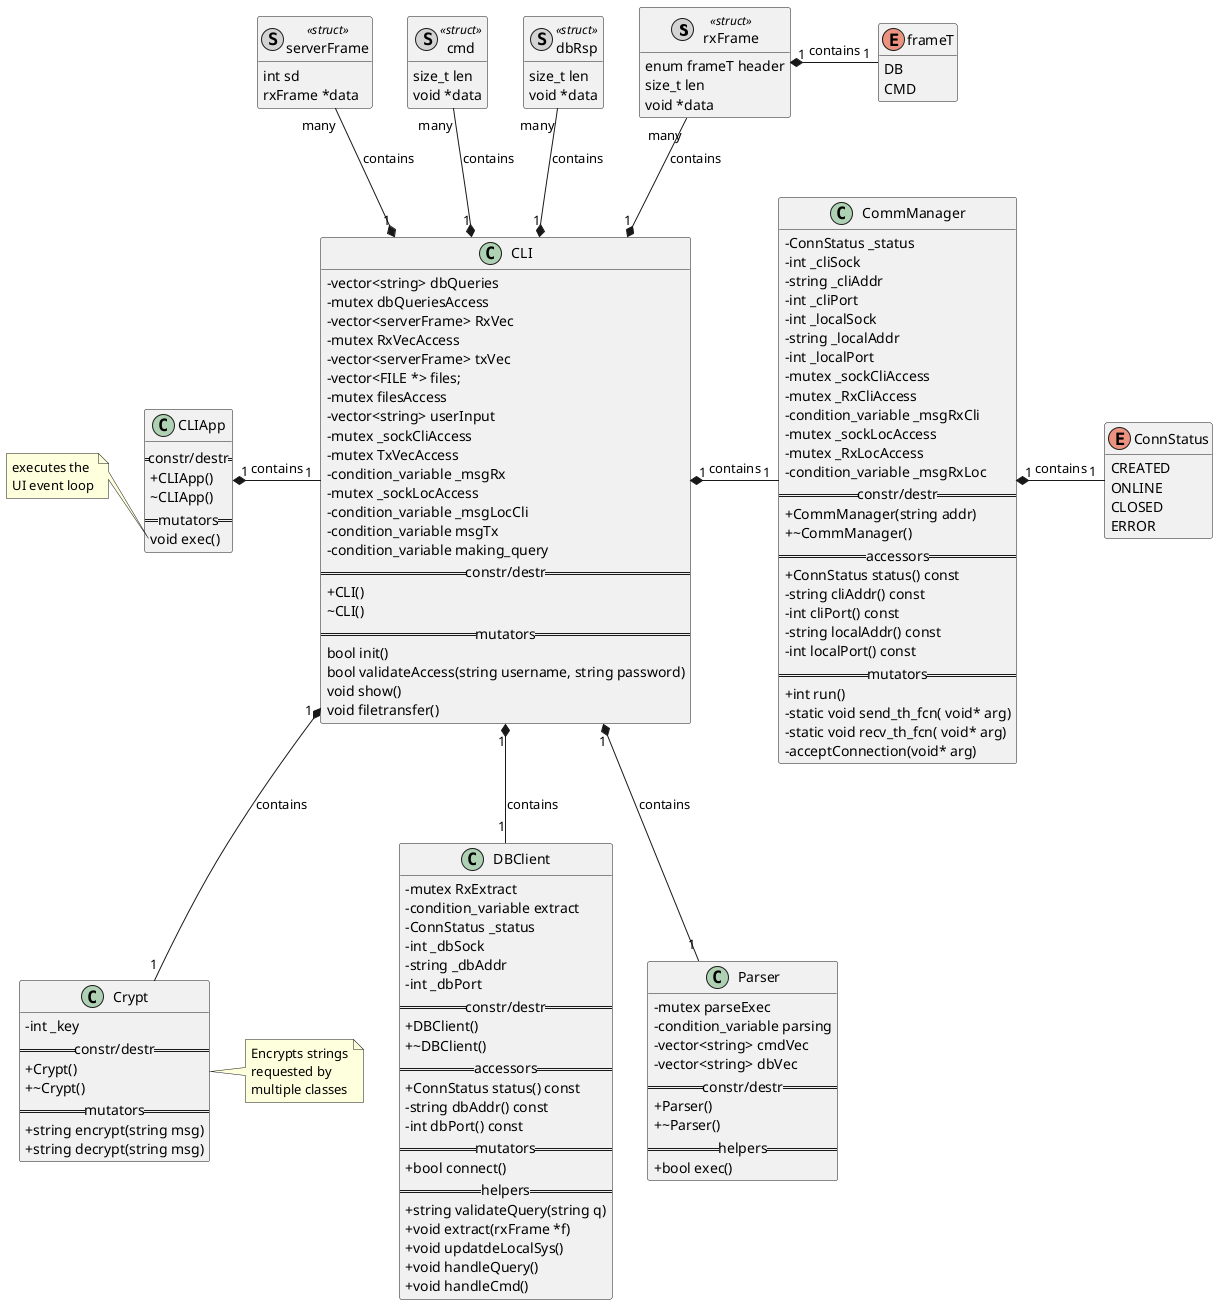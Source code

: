 @startuml
'' ---------------- THEMES (some only work on the web server) -----------
''!theme plain
''!theme toy
''!theme spacelab
''!theme mars (does not work)
'' -------------------- Splitting into several files -----------
'page 2x2
'skinparam pageMargin 10
'skinparam pageExternalColor gray
'skinparam pageBorderColor black
'' --------------------------------------------------------------
'' remove attributes and methods icons
skinparam classAttributeIconSize 0
'' --------------------------------------------------------------
'' ------- defining elements --------
''interface       interface
'' ------- structures
''class Ad_DB <<(S,#FF7700)struct>>
''class User_DB <<(S,#FF7700)struct>>
''class Station <<(S,#FF7700)struct>>
hide <<struct>> methods
hide enum methods
''hide <<struct>> circle
''class Ad_DB {
''+FILE vid_f
''+fragType frag
''+bool rented
''}
''
''class User_DB{
''+bool admin
''+char* name
''+char* encrypted_pass
''}
class rxFrame <<(S,lightgrey)struct>>{
enum frameT header
size_t len
void *data
}
class dbRsp <<(S,lightgrey)struct>>{
size_t len
void *data
}
class cmd <<(S,lightgrey)struct>>{
size_t len
void *data
}
class serverFrame <<(S,lightgrey)struct>>{
int sd
rxFrame *data
}
' ---------

enum ConnStatus{
CREATED
ONLINE
CLOSED
ERROR
}

enum frameT{
DB
CMD
}
'' ---------


'' -------- Classes 
'' APP
''class AppManager{
''    - UIApp uiApp()
''    - UIWidget win()
''}
class CLIApp{
    == constr/destr ==
    +CLIApp()
    ~CLIApp()
    == mutators ==
    void exec()
}
    note left of CLIApp::exec
    executes the 
    UI event loop
    end note
class CLI{
  - vector<string> dbQueries
  - mutex dbQueriesAccess
  - vector<serverFrame> RxVec
  - mutex RxVecAccess
  - vector<serverFrame> txVec
  - vector<FILE *> files;
  - mutex filesAccess 
  - vector<string> userInput
  - mutex _sockCliAccess
  - mutex TxVecAccess
  - condition_variable _msgRx
  - mutex _sockLocAccess
  - condition_variable _msgLocCli
  - condition_variable msgTx
  - condition_variable making_query 
  == constr/destr ==
  +CLI()
  ~CLI()
  == mutators ==
  bool init()
  bool validateAccess(string username, string password)
  void show()
  void filetransfer()
}


'' Crypt
class Crypt{
  -int _key
  == constr/destr ==
  +Crypt()
  +~Crypt()
  == mutators ==
  + string encrypt(string msg)
  + string decrypt(string msg)
}
note right of Crypt
Encrypts strings
requested by
multiple classes
end note
'' COMM MANAGER
class CommManager{
  -ConnStatus _status
  -int _cliSock
  -string _cliAddr
  -int _cliPort
  -int _localSock
  -string _localAddr
  -int _localPort
  -mutex _sockCliAccess
  -mutex _RxCliAccess
  -condition_variable _msgRxCli
  -mutex _sockLocAccess
  -mutex _RxLocAccess
  -condition_variable _msgRxLoc
  == constr/destr ==
  +CommManager(string addr)
  +~CommManager()
  == accessors ==
  + ConnStatus status() const
  - string cliAddr() const
  - int cliPort() const
  - string localAddr() const
  - int localPort() const
  == mutators ==
  + int run()
  - static void send_th_fcn( void* arg)
  - static void recv_th_fcn( void* arg)
  - acceptConnection(void* arg)
''  + int Send(int sd, const void *obj, size_t len);
''  + int Recv(int sd, void *obj, size_t len);
}
'' DB Client
class DBClient{
  -mutex RxExtract
  -condition_variable extract
  -ConnStatus _status
  -int _dbSock
  -string _dbAddr
  -int _dbPort
  == constr/destr ==
  +DBClient()
  +~DBClient()
  == accessors ==
  + ConnStatus status() const
  - string dbAddr() const
  - int dbPort() const
  == mutators ==
  + bool connect()
  == helpers ==
  + string validateQuery(string q)
  + void extract(rxFrame *f)
  + void updatdeLocalSys()
  + void handleQuery()
  + void handleCmd()
}
class Parser{
  -mutex parseExec
  -condition_variable parsing
  - vector<string> cmdVec
  - vector<string> dbVec
  == constr/destr ==
  +Parser()
  +~Parser()
  == helpers ==
  + bool exec()
}
'class CliParser{
'  == constr/destr ==
'  +CliParser()
'  +~CliParser()
'  == helpers ==
'  + bool exec()
'}
'class LocalParser{
'  == constr/destr ==
'  +LocalParser()
'  +~LocalParser()
'  == helpers ==
'  + bool exec()
'}

'' ----------------

'' ----------- Containers

'' ----------------

'' --------------------------------------------------------------


'' ---------- Relation between classes -----------
'' Types
'' - extension (inheritance):   <|--
'' - composition: *--
'' - Aggregation: o--
CLIApp "1" *- "1" CLI: contains
CLI "1" *- "1" CommManager: contains
CLI "1" *-- "1" DBClient: contains
CommManager "1" *- "1" ConnStatus: contains
CLI "1" *-- "1" Crypt: contains
CLI "1" *-- "1" Parser: contains
rxFrame "1" *- "1" frameT: contains
CLI "1" *-u- "many" rxFrame: contains
CLI "1" *-u- "many" dbRsp: contains
CLI "1" *-u- "many" cmd: contains
CLI "1" *-u- "many" serverFrame: contains
'CliParser --|> Parser
'LocalParser --|> Parser
''UIView <|-- UIWindow: inherits

'' ------------------------------

@enduml